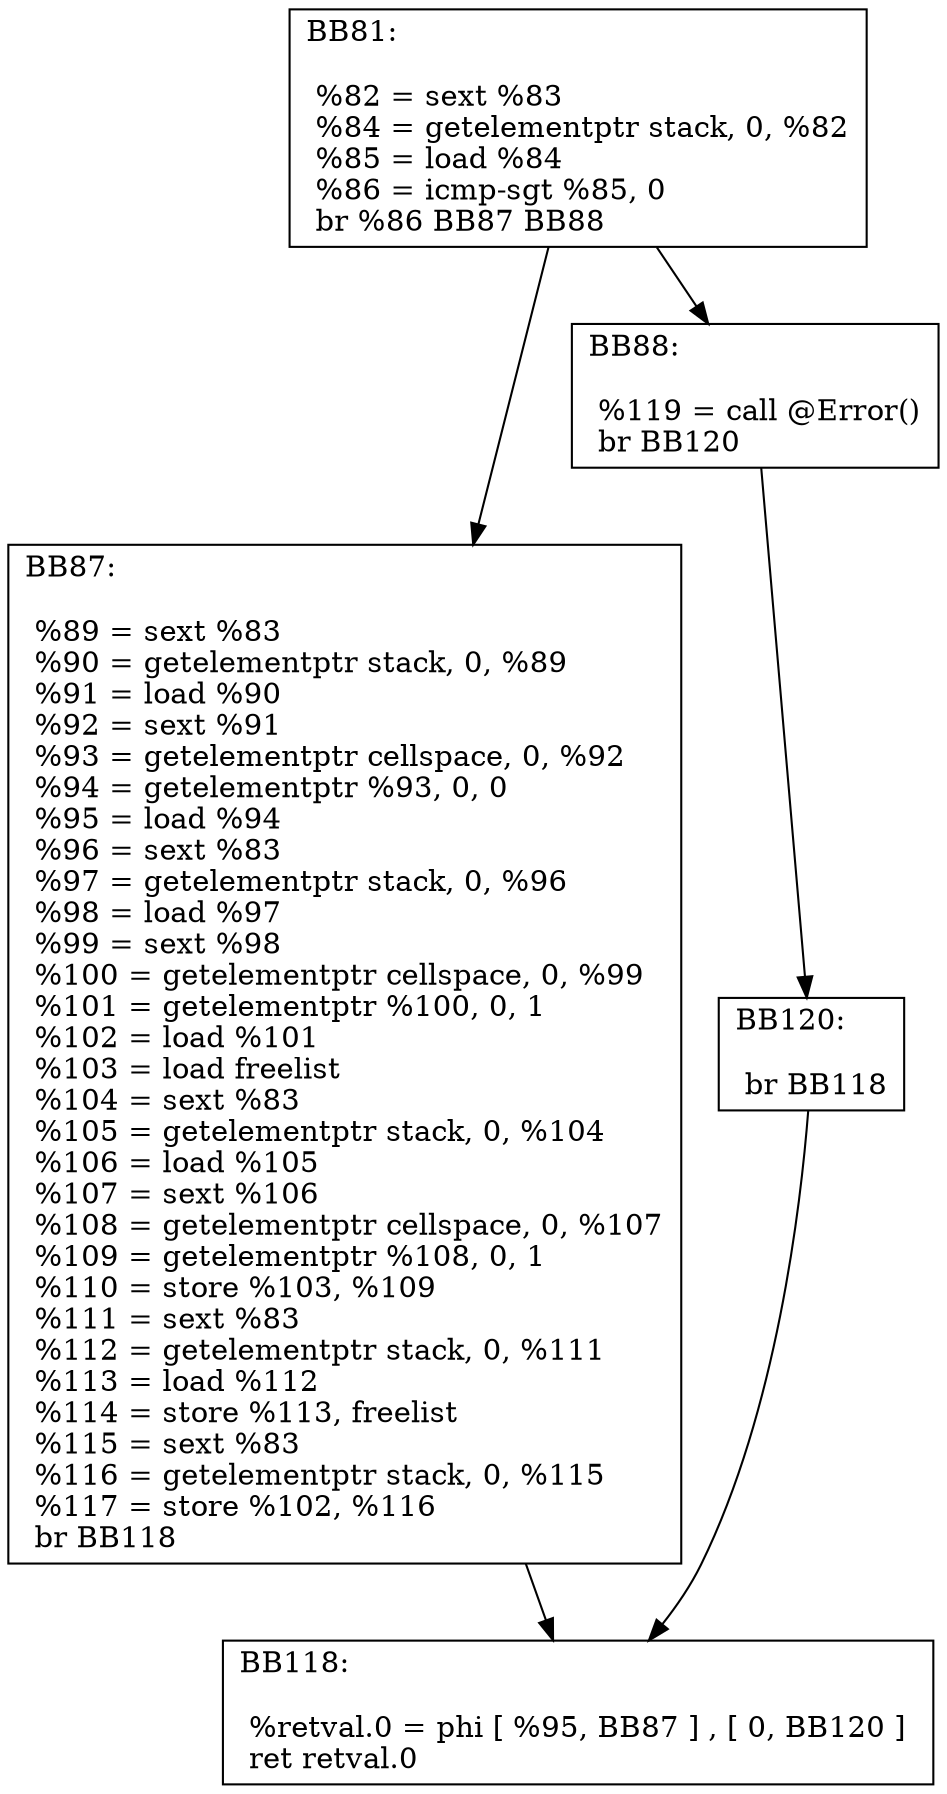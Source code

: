 digraph "CFG for 'Pop' function" {
BB81 [shape=record,
    label="{BB81:\l\l
             %82 = sext %83\l
             %84 = getelementptr stack, 0, %82\l
             %85 = load %84\l
             %86 = icmp-sgt %85, 0\l
             br %86 BB87 BB88\l
             }"];
BB81 -> BB87
BB81 -> BB88
BB87 [shape=record,
    label="{BB87:\l\l
             %89 = sext %83\l
             %90 = getelementptr stack, 0, %89\l
             %91 = load %90\l
             %92 = sext %91\l
             %93 = getelementptr cellspace, 0, %92\l
             %94 = getelementptr %93, 0, 0\l
             %95 = load %94\l
             %96 = sext %83\l
             %97 = getelementptr stack, 0, %96\l
             %98 = load %97\l
             %99 = sext %98\l
             %100 = getelementptr cellspace, 0, %99\l
             %101 = getelementptr %100, 0, 1\l
             %102 = load %101\l
             %103 = load freelist\l
             %104 = sext %83\l
             %105 = getelementptr stack, 0, %104\l
             %106 = load %105\l
             %107 = sext %106\l
             %108 = getelementptr cellspace, 0, %107\l
             %109 = getelementptr %108, 0, 1\l
             %110 = store %103, %109\l
             %111 = sext %83\l
             %112 = getelementptr stack, 0, %111\l
             %113 = load %112\l
             %114 = store %113, freelist\l
             %115 = sext %83\l
             %116 = getelementptr stack, 0, %115\l
             %117 = store %102, %116\l
             br BB118\l
             }"];
BB87 -> BB118
BB88 [shape=record,
    label="{BB88:\l\l
             %119 = call @Error()\l
             br BB120\l
             }"];
BB88 -> BB120
BB120 [shape=record,
    label="{BB120:\l\l
             br BB118\l
             }"];
BB120 -> BB118
BB118 [shape=record,
    label="{BB118:\l\l
             %retval.0 = phi [ %95, BB87 ] , [ 0, BB120 ] \l
             ret retval.0\l
             }"];
}